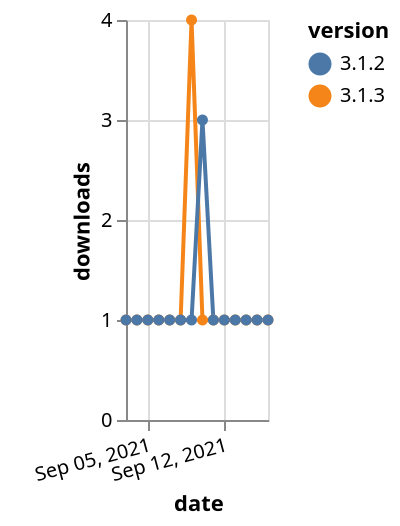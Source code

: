 {"$schema": "https://vega.github.io/schema/vega-lite/v5.json", "description": "A simple bar chart with embedded data.", "data": {"values": [{"date": "2021-09-03", "total": 211, "delta": 1, "version": "3.1.3"}, {"date": "2021-09-04", "total": 212, "delta": 1, "version": "3.1.3"}, {"date": "2021-09-05", "total": 213, "delta": 1, "version": "3.1.3"}, {"date": "2021-09-06", "total": 214, "delta": 1, "version": "3.1.3"}, {"date": "2021-09-07", "total": 215, "delta": 1, "version": "3.1.3"}, {"date": "2021-09-08", "total": 216, "delta": 1, "version": "3.1.3"}, {"date": "2021-09-09", "total": 220, "delta": 4, "version": "3.1.3"}, {"date": "2021-09-10", "total": 221, "delta": 1, "version": "3.1.3"}, {"date": "2021-09-11", "total": 222, "delta": 1, "version": "3.1.3"}, {"date": "2021-09-12", "total": 223, "delta": 1, "version": "3.1.3"}, {"date": "2021-09-13", "total": 224, "delta": 1, "version": "3.1.3"}, {"date": "2021-09-14", "total": 225, "delta": 1, "version": "3.1.3"}, {"date": "2021-09-15", "total": 226, "delta": 1, "version": "3.1.3"}, {"date": "2021-09-16", "total": 227, "delta": 1, "version": "3.1.3"}, {"date": "2021-09-03", "total": 376, "delta": 1, "version": "3.1.2"}, {"date": "2021-09-04", "total": 377, "delta": 1, "version": "3.1.2"}, {"date": "2021-09-05", "total": 378, "delta": 1, "version": "3.1.2"}, {"date": "2021-09-06", "total": 379, "delta": 1, "version": "3.1.2"}, {"date": "2021-09-07", "total": 380, "delta": 1, "version": "3.1.2"}, {"date": "2021-09-08", "total": 381, "delta": 1, "version": "3.1.2"}, {"date": "2021-09-09", "total": 382, "delta": 1, "version": "3.1.2"}, {"date": "2021-09-10", "total": 385, "delta": 3, "version": "3.1.2"}, {"date": "2021-09-11", "total": 386, "delta": 1, "version": "3.1.2"}, {"date": "2021-09-12", "total": 387, "delta": 1, "version": "3.1.2"}, {"date": "2021-09-13", "total": 388, "delta": 1, "version": "3.1.2"}, {"date": "2021-09-14", "total": 389, "delta": 1, "version": "3.1.2"}, {"date": "2021-09-15", "total": 390, "delta": 1, "version": "3.1.2"}, {"date": "2021-09-16", "total": 391, "delta": 1, "version": "3.1.2"}]}, "width": "container", "mark": {"type": "line", "point": {"filled": true}}, "encoding": {"x": {"field": "date", "type": "temporal", "timeUnit": "yearmonthdate", "title": "date", "axis": {"labelAngle": -15}}, "y": {"field": "delta", "type": "quantitative", "title": "downloads"}, "color": {"field": "version", "type": "nominal"}, "tooltip": {"field": "delta"}}}